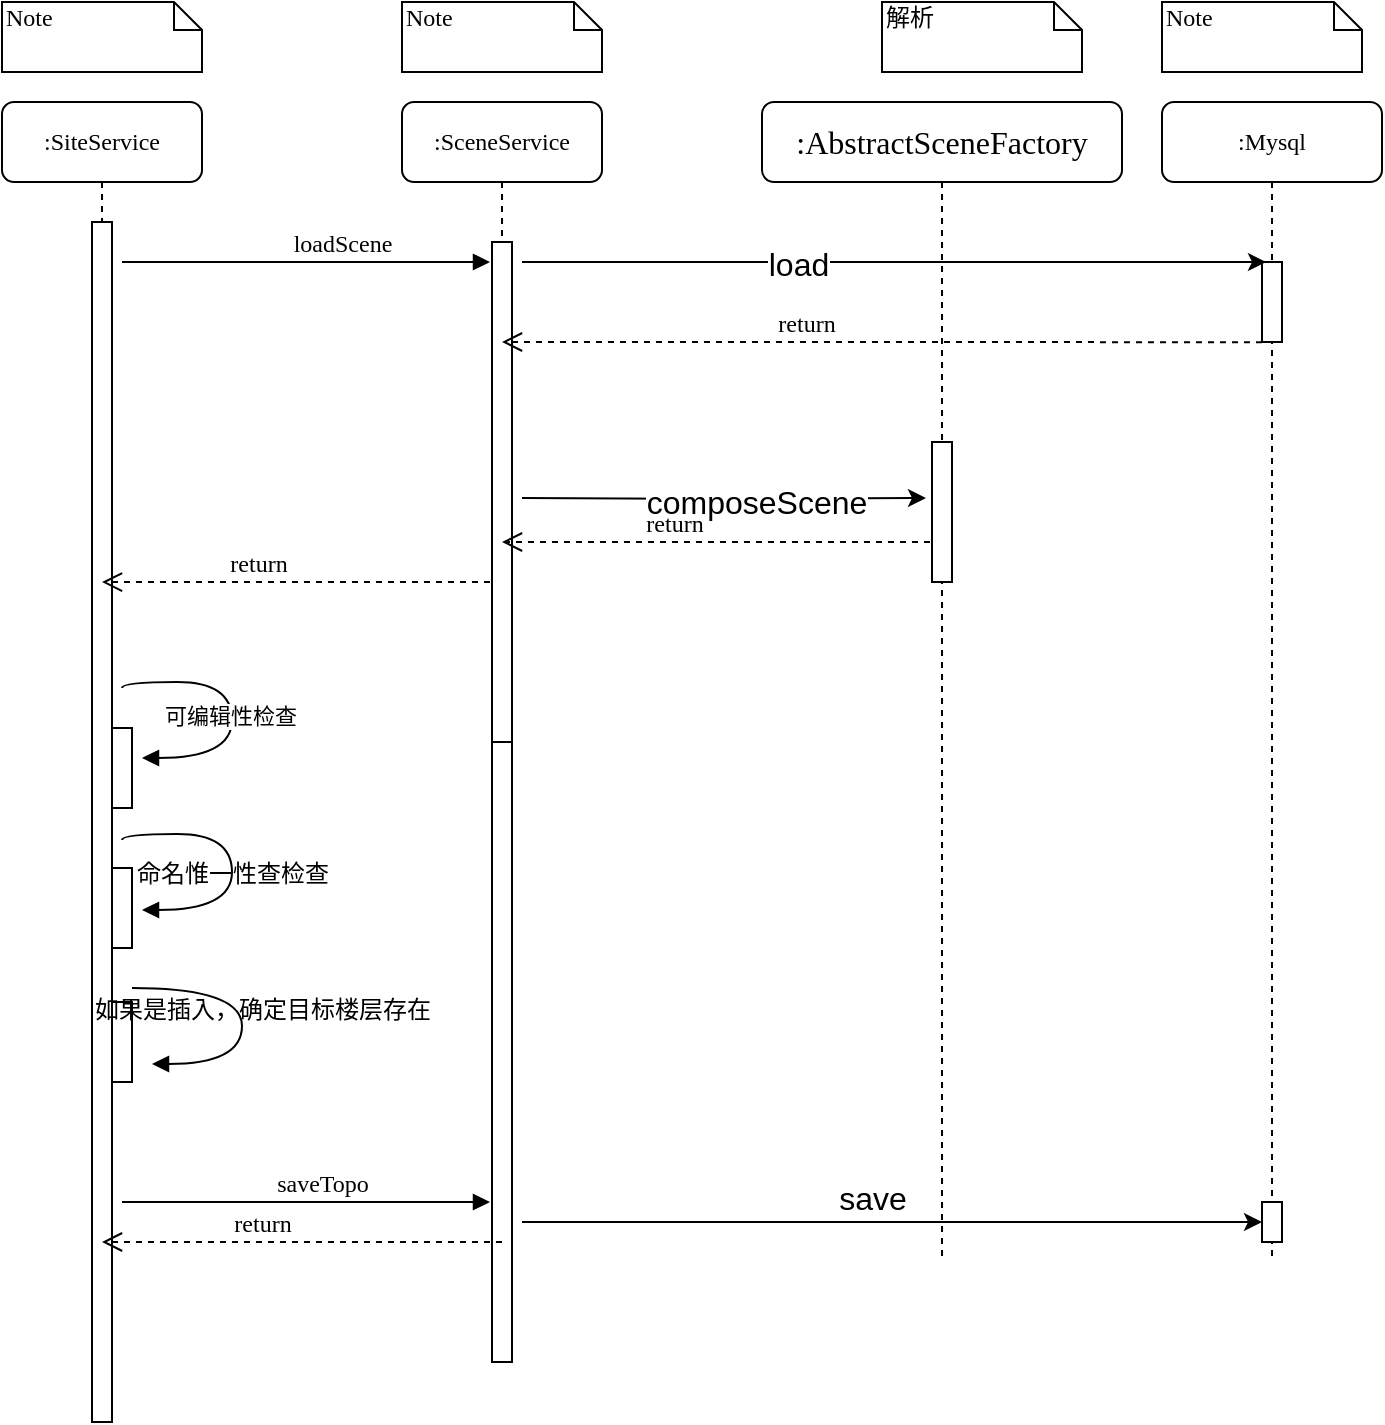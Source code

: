 <mxfile version="17.4.1" type="github">
  <diagram name="Page-1" id="13e1069c-82ec-6db2-03f1-153e76fe0fe0">
    <mxGraphModel dx="1298" dy="699" grid="1" gridSize="10" guides="1" tooltips="1" connect="1" arrows="1" fold="1" page="1" pageScale="1" pageWidth="1100" pageHeight="850" background="none" math="0" shadow="0">
      <root>
        <mxCell id="0" />
        <mxCell id="1" parent="0" />
        <mxCell id="7baba1c4bc27f4b0-3" value=":SceneService" style="shape=umlLifeline;perimeter=lifelinePerimeter;whiteSpace=wrap;html=1;container=1;collapsible=0;recursiveResize=0;outlineConnect=0;rounded=1;shadow=0;comic=0;labelBackgroundColor=none;strokeWidth=1;fontFamily=Verdana;fontSize=12;align=center;" parent="1" vertex="1">
          <mxGeometry x="300" y="80" width="100" height="630" as="geometry" />
        </mxCell>
        <mxCell id="7baba1c4bc27f4b0-13" value="" style="html=1;points=[];perimeter=orthogonalPerimeter;rounded=0;shadow=0;comic=0;labelBackgroundColor=none;strokeWidth=1;fontFamily=Verdana;fontSize=12;align=center;" parent="7baba1c4bc27f4b0-3" vertex="1">
          <mxGeometry x="45" y="320" width="10" height="310" as="geometry" />
        </mxCell>
        <mxCell id="S0LsM8EeW1_96Y5W6TbT-2" value="" style="html=1;points=[];perimeter=orthogonalPerimeter;rounded=0;shadow=0;comic=0;labelBackgroundColor=none;strokeWidth=1;fontFamily=Verdana;fontSize=12;align=center;" parent="7baba1c4bc27f4b0-3" vertex="1">
          <mxGeometry x="45" y="70" width="10" height="250" as="geometry" />
        </mxCell>
        <mxCell id="7baba1c4bc27f4b0-4" value="&lt;font style=&quot;font-size: 16px&quot;&gt;:&lt;font style=&quot;font-size: 16px&quot;&gt;AbstractSceneFactory&lt;/font&gt;&lt;/font&gt;" style="shape=umlLifeline;perimeter=lifelinePerimeter;whiteSpace=wrap;html=1;container=1;collapsible=0;recursiveResize=0;outlineConnect=0;rounded=1;shadow=0;comic=0;labelBackgroundColor=none;strokeWidth=1;fontFamily=Verdana;fontSize=12;align=center;" parent="1" vertex="1">
          <mxGeometry x="480" y="80" width="180" height="580" as="geometry" />
        </mxCell>
        <mxCell id="MwoZQrEEX3wXvgg_QEE5-21" value="" style="html=1;points=[];perimeter=orthogonalPerimeter;rounded=0;shadow=0;comic=0;labelBackgroundColor=none;strokeWidth=1;fontFamily=Verdana;fontSize=12;align=center;" parent="7baba1c4bc27f4b0-4" vertex="1">
          <mxGeometry x="85" y="170" width="10" height="70" as="geometry" />
        </mxCell>
        <mxCell id="-cc4x9fc0v7E6pRzVXcU-1" value="return" style="html=1;verticalAlign=bottom;endArrow=open;dashed=1;endSize=8;labelBackgroundColor=none;fontFamily=Verdana;fontSize=12;edgeStyle=elbowEdgeStyle;elbow=vertical;exitX=0.5;exitY=0.968;exitDx=0;exitDy=0;exitPerimeter=0;" parent="7baba1c4bc27f4b0-4" target="7baba1c4bc27f4b0-3" edge="1">
          <mxGeometry x="0.2" relative="1" as="geometry">
            <mxPoint x="49.5" y="120" as="targetPoint" />
            <Array as="points">
              <mxPoint x="170" y="120" />
            </Array>
            <mxPoint x="250" y="120.08" as="sourcePoint" />
            <mxPoint as="offset" />
          </mxGeometry>
        </mxCell>
        <mxCell id="7baba1c4bc27f4b0-5" value=":Mysql" style="shape=umlLifeline;perimeter=lifelinePerimeter;whiteSpace=wrap;html=1;container=1;collapsible=0;recursiveResize=0;outlineConnect=0;rounded=1;shadow=0;comic=0;labelBackgroundColor=none;strokeWidth=1;fontFamily=Verdana;fontSize=12;align=center;" parent="1" vertex="1">
          <mxGeometry x="680" y="80" width="110" height="580" as="geometry" />
        </mxCell>
        <mxCell id="MwoZQrEEX3wXvgg_QEE5-17" value="" style="html=1;points=[];perimeter=orthogonalPerimeter;rounded=0;shadow=0;comic=0;labelBackgroundColor=none;strokeWidth=1;fontFamily=Verdana;fontSize=12;align=center;" parent="7baba1c4bc27f4b0-5" vertex="1">
          <mxGeometry x="50" y="550" width="10" height="20" as="geometry" />
        </mxCell>
        <mxCell id="S0LsM8EeW1_96Y5W6TbT-4" value="" style="html=1;points=[];perimeter=orthogonalPerimeter;rounded=0;shadow=0;comic=0;labelBackgroundColor=none;strokeWidth=1;fontFamily=Verdana;fontSize=12;align=center;" parent="7baba1c4bc27f4b0-5" vertex="1">
          <mxGeometry x="50" y="80" width="10" height="40" as="geometry" />
        </mxCell>
        <mxCell id="7baba1c4bc27f4b0-8" value=":SiteService" style="shape=umlLifeline;perimeter=lifelinePerimeter;whiteSpace=wrap;html=1;container=1;collapsible=0;recursiveResize=0;outlineConnect=0;rounded=1;shadow=0;comic=0;labelBackgroundColor=none;strokeWidth=1;fontFamily=Verdana;fontSize=12;align=center;" parent="1" vertex="1">
          <mxGeometry x="100" y="80" width="100" height="660" as="geometry" />
        </mxCell>
        <mxCell id="7baba1c4bc27f4b0-9" value="" style="html=1;points=[];perimeter=orthogonalPerimeter;rounded=0;shadow=0;comic=0;labelBackgroundColor=none;strokeWidth=1;fontFamily=Verdana;fontSize=12;align=center;" parent="7baba1c4bc27f4b0-8" vertex="1">
          <mxGeometry x="45" y="60" width="10" height="600" as="geometry" />
        </mxCell>
        <mxCell id="MwoZQrEEX3wXvgg_QEE5-8" value="" style="html=1;points=[];perimeter=orthogonalPerimeter;rounded=0;shadow=0;comic=0;labelBackgroundColor=none;strokeWidth=1;fontFamily=Verdana;fontSize=12;align=center;" parent="7baba1c4bc27f4b0-8" vertex="1">
          <mxGeometry x="55" y="450" width="10" height="40" as="geometry" />
        </mxCell>
        <mxCell id="EWG5V0WhLsDsO41iQh-F-1" value="" style="html=1;points=[];perimeter=orthogonalPerimeter;rounded=0;shadow=0;comic=0;labelBackgroundColor=none;strokeWidth=1;fontFamily=Verdana;fontSize=12;align=center;" parent="7baba1c4bc27f4b0-8" vertex="1">
          <mxGeometry x="55" y="383" width="10" height="40" as="geometry" />
        </mxCell>
        <mxCell id="EWG5V0WhLsDsO41iQh-F-3" value="" style="html=1;points=[];perimeter=orthogonalPerimeter;rounded=0;shadow=0;comic=0;labelBackgroundColor=none;strokeWidth=1;fontFamily=Verdana;fontSize=12;align=center;" parent="7baba1c4bc27f4b0-8" vertex="1">
          <mxGeometry x="55" y="313" width="10" height="40" as="geometry" />
        </mxCell>
        <mxCell id="7baba1c4bc27f4b0-40" value="Note" style="shape=note;whiteSpace=wrap;html=1;size=14;verticalAlign=top;align=left;spacingTop=-6;rounded=0;shadow=0;comic=0;labelBackgroundColor=none;strokeWidth=1;fontFamily=Verdana;fontSize=12" parent="1" vertex="1">
          <mxGeometry x="100" y="30" width="100" height="35" as="geometry" />
        </mxCell>
        <mxCell id="7baba1c4bc27f4b0-42" value="Note" style="shape=note;whiteSpace=wrap;html=1;size=14;verticalAlign=top;align=left;spacingTop=-6;rounded=0;shadow=0;comic=0;labelBackgroundColor=none;strokeWidth=1;fontFamily=Verdana;fontSize=12" parent="1" vertex="1">
          <mxGeometry x="300" y="30" width="100" height="35" as="geometry" />
        </mxCell>
        <mxCell id="7baba1c4bc27f4b0-43" value="解析" style="shape=note;whiteSpace=wrap;html=1;size=14;verticalAlign=top;align=left;spacingTop=-6;rounded=0;shadow=0;comic=0;labelBackgroundColor=none;strokeWidth=1;fontFamily=Verdana;fontSize=12" parent="1" vertex="1">
          <mxGeometry x="540" y="30" width="100" height="35" as="geometry" />
        </mxCell>
        <mxCell id="7baba1c4bc27f4b0-44" value="Note" style="shape=note;whiteSpace=wrap;html=1;size=14;verticalAlign=top;align=left;spacingTop=-6;rounded=0;shadow=0;comic=0;labelBackgroundColor=none;strokeWidth=1;fontFamily=Verdana;fontSize=12" parent="1" vertex="1">
          <mxGeometry x="680" y="30" width="100" height="35" as="geometry" />
        </mxCell>
        <mxCell id="EWG5V0WhLsDsO41iQh-F-2" value="命名惟一性查检查" style="html=1;verticalAlign=bottom;endArrow=block;labelBackgroundColor=none;fontFamily=Verdana;fontSize=12;elbow=vertical;edgeStyle=orthogonalEdgeStyle;curved=1;" parent="1" edge="1">
          <mxGeometry x="0.232" relative="1" as="geometry">
            <mxPoint x="160" y="449" as="sourcePoint" />
            <mxPoint x="170" y="484" as="targetPoint" />
            <Array as="points">
              <mxPoint x="160" y="446" />
              <mxPoint x="215" y="446" />
              <mxPoint x="215" y="484" />
            </Array>
            <mxPoint as="offset" />
          </mxGeometry>
        </mxCell>
        <mxCell id="S0LsM8EeW1_96Y5W6TbT-1" value="loadScene" style="html=1;verticalAlign=bottom;endArrow=block;labelBackgroundColor=none;fontFamily=Verdana;fontSize=12;exitX=1.6;exitY=0.571;exitDx=0;exitDy=0;exitPerimeter=0;" parent="1" edge="1">
          <mxGeometry x="0.191" relative="1" as="geometry">
            <mxPoint x="160" y="160" as="sourcePoint" />
            <mxPoint as="offset" />
            <mxPoint x="344" y="160" as="targetPoint" />
          </mxGeometry>
        </mxCell>
        <mxCell id="S0LsM8EeW1_96Y5W6TbT-3" style="edgeStyle=orthogonalEdgeStyle;rounded=0;orthogonalLoop=1;jettySize=auto;html=1;fontSize=16;" parent="1" edge="1">
          <mxGeometry relative="1" as="geometry">
            <mxPoint x="360" y="160" as="sourcePoint" />
            <mxPoint x="732" y="160" as="targetPoint" />
            <Array as="points">
              <mxPoint x="360" y="160" />
              <mxPoint x="732" y="160" />
            </Array>
          </mxGeometry>
        </mxCell>
        <mxCell id="S0LsM8EeW1_96Y5W6TbT-7" value="load" style="edgeLabel;html=1;align=center;verticalAlign=middle;resizable=0;points=[];fontSize=16;" parent="S0LsM8EeW1_96Y5W6TbT-3" vertex="1" connectable="0">
          <mxGeometry x="-0.258" y="-1" relative="1" as="geometry">
            <mxPoint as="offset" />
          </mxGeometry>
        </mxCell>
        <mxCell id="S0LsM8EeW1_96Y5W6TbT-15" style="edgeStyle=orthogonalEdgeStyle;rounded=0;orthogonalLoop=1;jettySize=auto;html=1;entryX=-0.3;entryY=0.4;entryDx=0;entryDy=0;entryPerimeter=0;fontSize=16;" parent="1" target="MwoZQrEEX3wXvgg_QEE5-21" edge="1">
          <mxGeometry relative="1" as="geometry">
            <mxPoint x="360" y="278" as="sourcePoint" />
          </mxGeometry>
        </mxCell>
        <mxCell id="S0LsM8EeW1_96Y5W6TbT-16" value="composeScene" style="edgeLabel;html=1;align=center;verticalAlign=middle;resizable=0;points=[];fontSize=16;" parent="S0LsM8EeW1_96Y5W6TbT-15" vertex="1" connectable="0">
          <mxGeometry x="0.158" y="-2" relative="1" as="geometry">
            <mxPoint as="offset" />
          </mxGeometry>
        </mxCell>
        <mxCell id="S0LsM8EeW1_96Y5W6TbT-18" value="return" style="html=1;verticalAlign=bottom;endArrow=open;dashed=1;endSize=8;labelBackgroundColor=none;fontFamily=Verdana;fontSize=12;edgeStyle=elbowEdgeStyle;elbow=vertical;exitX=-0.1;exitY=0.714;exitDx=0;exitDy=0;exitPerimeter=0;" parent="1" source="MwoZQrEEX3wXvgg_QEE5-21" edge="1">
          <mxGeometry x="0.2" relative="1" as="geometry">
            <mxPoint x="350" y="300" as="targetPoint" />
            <Array as="points">
              <mxPoint x="530" y="300" />
            </Array>
            <mxPoint x="725" y="260" as="sourcePoint" />
            <mxPoint as="offset" />
          </mxGeometry>
        </mxCell>
        <mxCell id="S0LsM8EeW1_96Y5W6TbT-19" value="return" style="html=1;verticalAlign=bottom;endArrow=open;dashed=1;endSize=8;labelBackgroundColor=none;fontFamily=Verdana;fontSize=12;edgeStyle=elbowEdgeStyle;elbow=vertical;exitX=-0.1;exitY=0.714;exitDx=0;exitDy=0;exitPerimeter=0;" parent="1" edge="1">
          <mxGeometry x="0.2" relative="1" as="geometry">
            <mxPoint x="150" y="320" as="targetPoint" />
            <Array as="points">
              <mxPoint x="310" y="320.02" />
            </Array>
            <mxPoint x="344" y="320" as="sourcePoint" />
            <mxPoint as="offset" />
          </mxGeometry>
        </mxCell>
        <mxCell id="S0LsM8EeW1_96Y5W6TbT-20" value="saveTopo" style="html=1;verticalAlign=bottom;endArrow=block;labelBackgroundColor=none;fontFamily=Verdana;fontSize=12;exitX=1.6;exitY=0.571;exitDx=0;exitDy=0;exitPerimeter=0;" parent="1" edge="1">
          <mxGeometry x="0.087" relative="1" as="geometry">
            <mxPoint x="160" y="630" as="sourcePoint" />
            <mxPoint as="offset" />
            <mxPoint x="344" y="630" as="targetPoint" />
          </mxGeometry>
        </mxCell>
        <mxCell id="S0LsM8EeW1_96Y5W6TbT-21" style="edgeStyle=orthogonalEdgeStyle;rounded=0;orthogonalLoop=1;jettySize=auto;html=1;fontSize=16;" parent="1" edge="1">
          <mxGeometry relative="1" as="geometry">
            <mxPoint x="360" y="640" as="sourcePoint" />
            <mxPoint x="730" y="640" as="targetPoint" />
            <Array as="points">
              <mxPoint x="360" y="640" />
              <mxPoint x="731" y="640" />
            </Array>
          </mxGeometry>
        </mxCell>
        <mxCell id="S0LsM8EeW1_96Y5W6TbT-22" value="save" style="edgeLabel;html=1;align=center;verticalAlign=middle;resizable=0;points=[];fontSize=16;" parent="S0LsM8EeW1_96Y5W6TbT-21" vertex="1" connectable="0">
          <mxGeometry x="-0.057" relative="1" as="geometry">
            <mxPoint y="-12" as="offset" />
          </mxGeometry>
        </mxCell>
        <mxCell id="S0LsM8EeW1_96Y5W6TbT-25" value="return" style="html=1;verticalAlign=bottom;endArrow=open;dashed=1;endSize=8;labelBackgroundColor=none;fontFamily=Verdana;fontSize=12;edgeStyle=elbowEdgeStyle;elbow=vertical;" parent="1" target="7baba1c4bc27f4b0-8" edge="1">
          <mxGeometry x="0.2" relative="1" as="geometry">
            <mxPoint x="190" y="570" as="targetPoint" />
            <Array as="points">
              <mxPoint x="260" y="650" />
              <mxPoint x="270" y="700" />
            </Array>
            <mxPoint x="350" y="650" as="sourcePoint" />
            <mxPoint as="offset" />
          </mxGeometry>
        </mxCell>
        <mxCell id="-cc4x9fc0v7E6pRzVXcU-5" value="如果是插入，确定目标楼层存在" style="html=1;verticalAlign=bottom;endArrow=block;labelBackgroundColor=none;fontFamily=Verdana;fontSize=12;elbow=vertical;edgeStyle=orthogonalEdgeStyle;curved=1;exitX=1.038;exitY=0.345;exitPerimeter=0;" parent="1" edge="1">
          <mxGeometry x="0.086" y="10" relative="1" as="geometry">
            <mxPoint x="165.003" y="523" as="sourcePoint" />
            <mxPoint x="175" y="561" as="targetPoint" />
            <Array as="points">
              <mxPoint x="220" y="523" />
              <mxPoint x="220" y="561" />
              <mxPoint x="175" y="561" />
            </Array>
            <mxPoint as="offset" />
          </mxGeometry>
        </mxCell>
        <mxCell id="KwXQi0kn8Qg1HXRH5JCs-1" value="&lt;span style=&quot;color: rgba(0 , 0 , 0 , 0) ; font-family: monospace ; font-size: 0px&quot;&gt;%3CmxGraphModel%3E%3Croot%3E%3CmxCell%20id%3D%220%22%2F%3E%3CmxCell%20id%3D%221%22%20parent%3D%220%22%2F%3E%3CmxCell%20id%3D%222%22%20value%3D%22%E5%91%BD%E5%90%8D%E6%83%9F%E4%B8%80%E6%80%A7%E6%9F%A5%E6%A3%80%E6%9F%A5%22%20style%3D%22html%3D1%3BverticalAlign%3Dbottom%3BendArrow%3Dblock%3BlabelBackgroundColor%3Dnone%3BfontFamily%3DVerdana%3BfontSize%3D12%3Belbow%3Dvertical%3BedgeStyle%3DorthogonalEdgeStyle%3Bcurved%3D1%3B%22%20edge%3D%221%22%20parent%3D%221%22%3E%3CmxGeometry%20x%3D%220.232%22%20relative%3D%221%22%20as%3D%22geometry%22%3E%3CmxPoint%20x%3D%22160%22%20y%3D%22449%22%20as%3D%22sourcePoint%22%2F%3E%3CmxPoint%20x%3D%22170%22%20y%3D%22484%22%20as%3D%22targetPoint%22%2F%3E%3CArray%20as%3D%22points%22%3E%3CmxPoint%20x%3D%22160%22%20y%3D%22446%22%2F%3E%3CmxPoint%20x%3D%22215%22%20y%3D%22446%22%2F%3E%3CmxPoint%20x%3D%22215%22%20y%3D%22484%22%2F%3E%3C%2FArray%3E%3CmxPoint%20as%3D%22offset%22%2F%3E%3C%2FmxGeometry%3E%3C%2FmxCell%3E%3C%2Froot%3E%3C%2FmxGraphModel%3Es&lt;/span&gt;" style="html=1;verticalAlign=bottom;endArrow=block;labelBackgroundColor=none;fontFamily=Verdana;fontSize=12;elbow=vertical;edgeStyle=orthogonalEdgeStyle;curved=1;" parent="1" edge="1">
          <mxGeometry x="0.232" relative="1" as="geometry">
            <mxPoint x="160" y="373" as="sourcePoint" />
            <mxPoint x="170" y="408" as="targetPoint" />
            <Array as="points">
              <mxPoint x="160" y="370" />
              <mxPoint x="215" y="370" />
              <mxPoint x="215" y="408" />
            </Array>
            <mxPoint as="offset" />
          </mxGeometry>
        </mxCell>
        <mxCell id="KwXQi0kn8Qg1HXRH5JCs-2" value="可编辑性检查" style="edgeLabel;html=1;align=center;verticalAlign=middle;resizable=0;points=[];" parent="KwXQi0kn8Qg1HXRH5JCs-1" vertex="1" connectable="0">
          <mxGeometry x="0.064" y="-1" relative="1" as="geometry">
            <mxPoint as="offset" />
          </mxGeometry>
        </mxCell>
      </root>
    </mxGraphModel>
  </diagram>
</mxfile>
